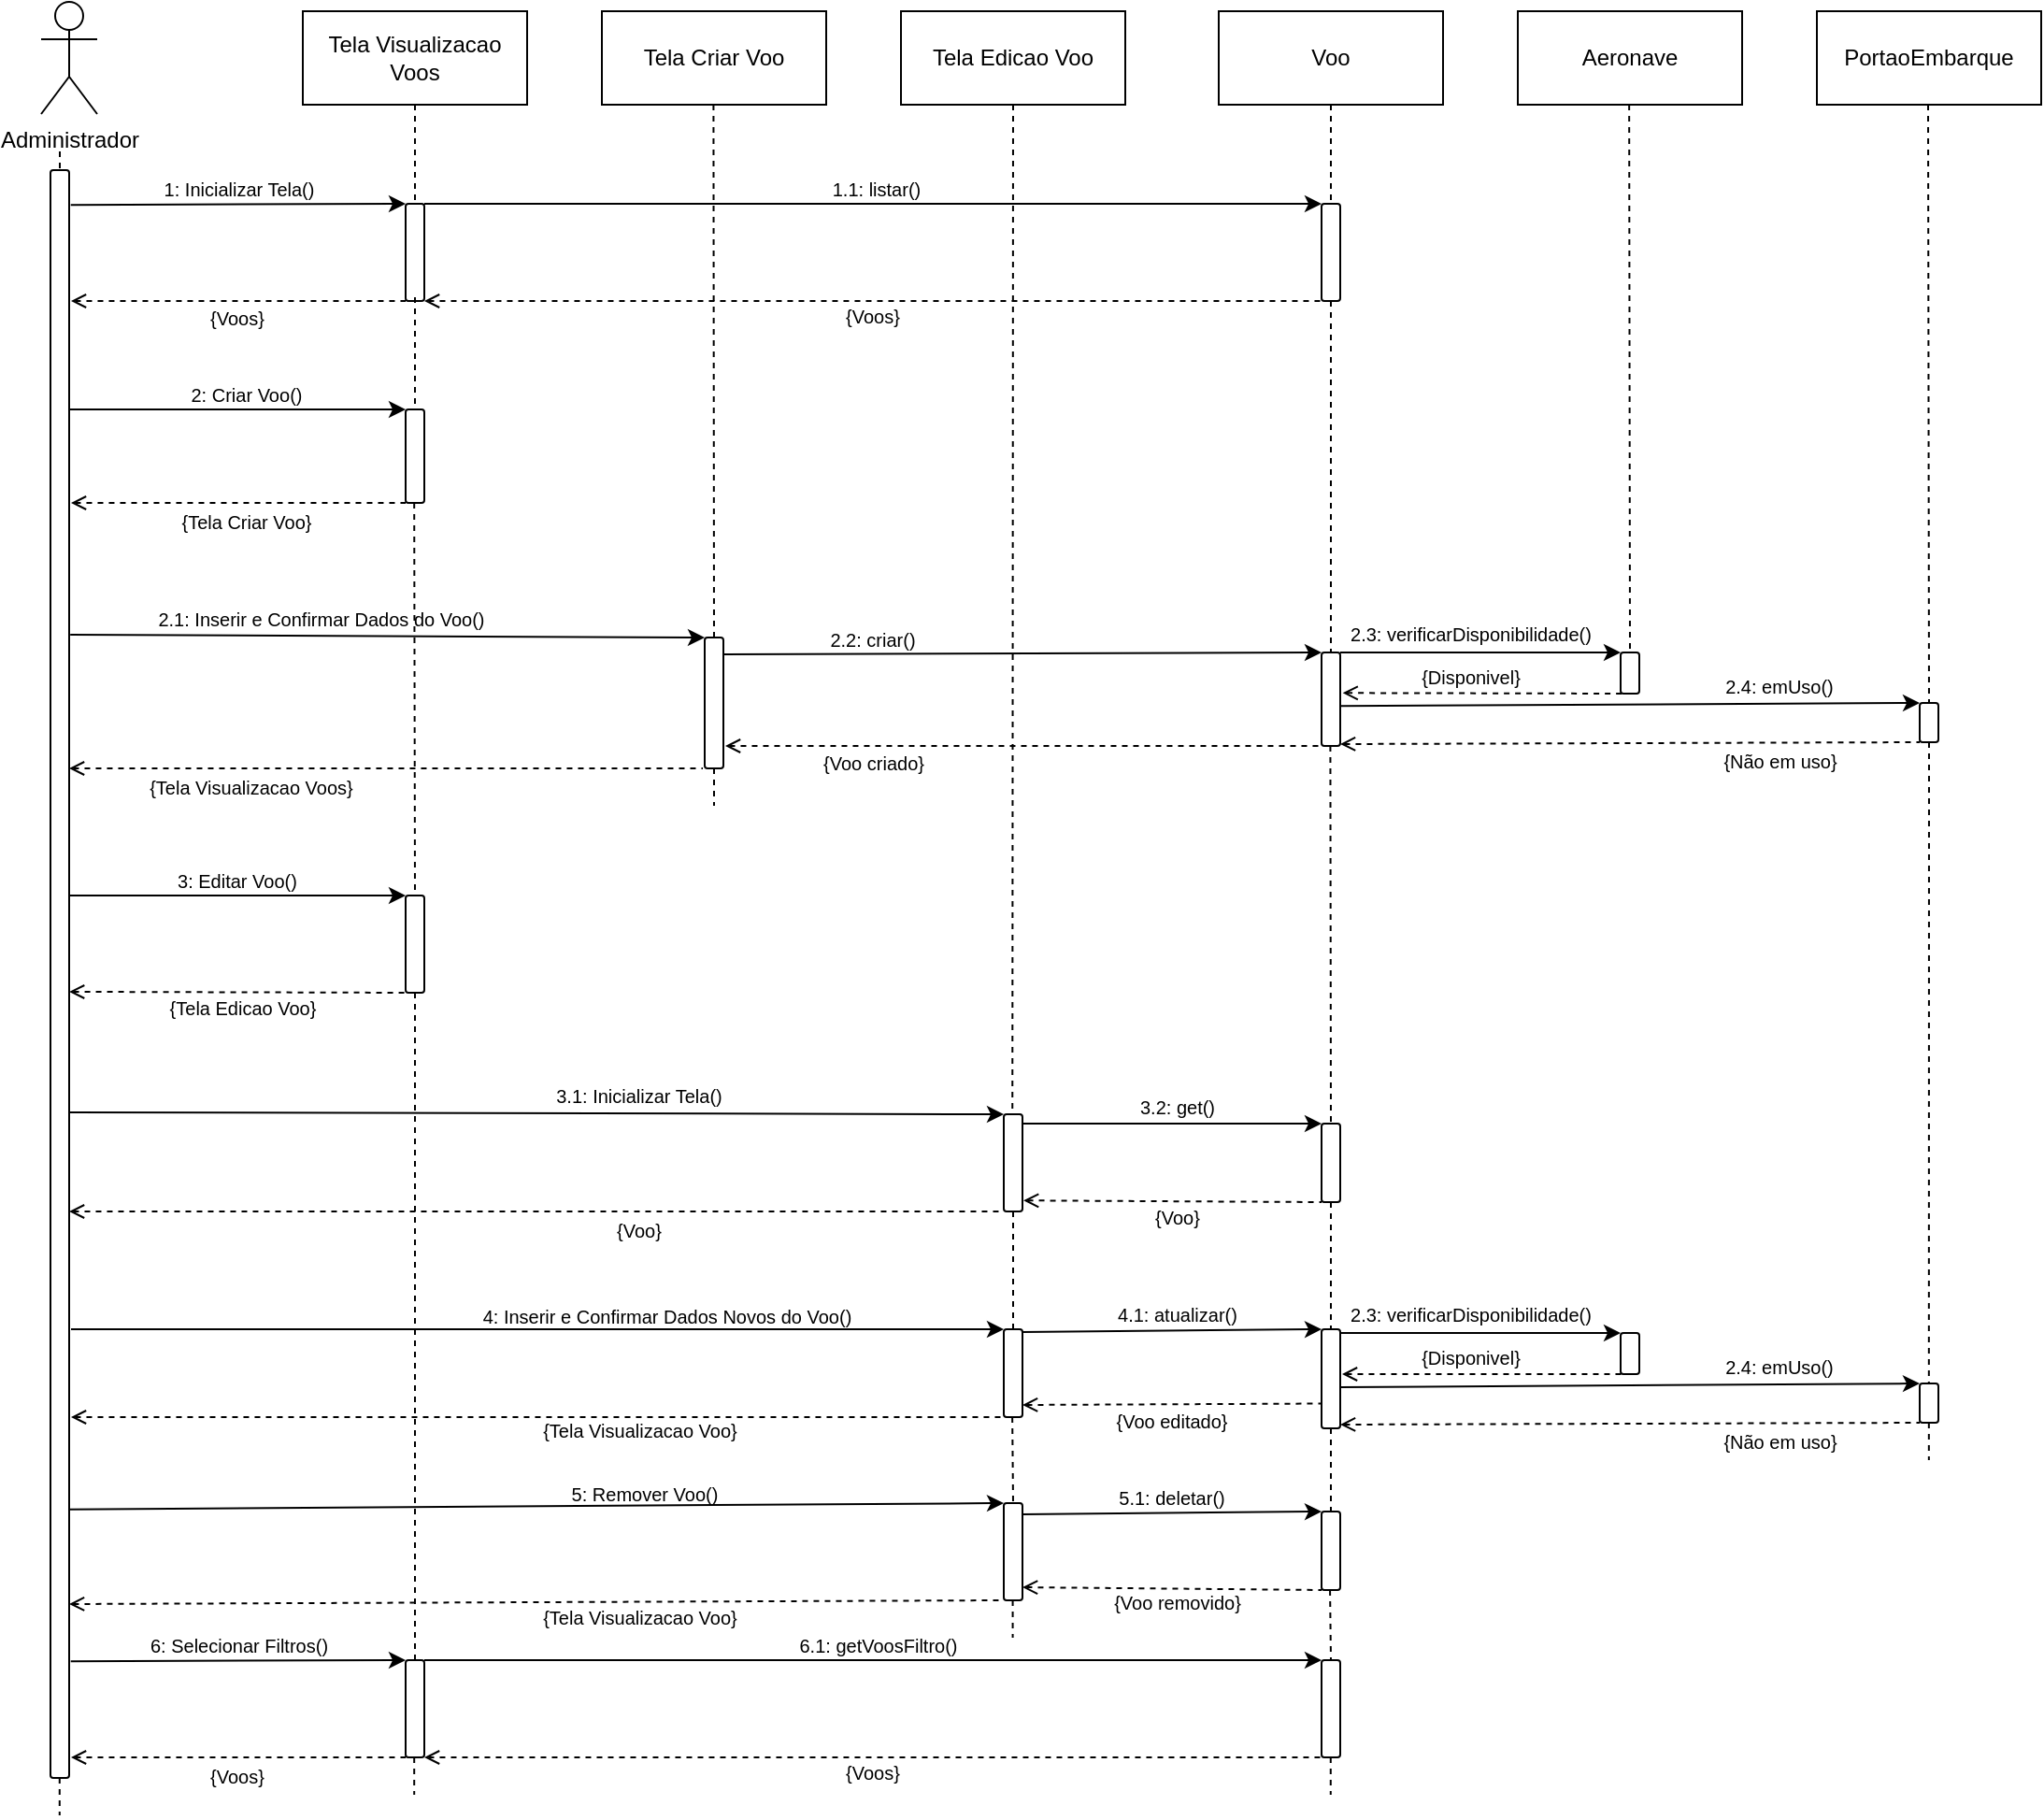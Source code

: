<mxfile>
    <diagram name="Página-1" id="dqLcOb5ojzZijLl2xL6k">
        <mxGraphModel dx="1693" dy="660" grid="1" gridSize="10" guides="1" tooltips="1" connect="1" arrows="1" fold="1" page="1" pageScale="1" pageWidth="827" pageHeight="1169" math="0" shadow="0">
            <root>
                <mxCell id="0"/>
                <mxCell id="1" parent="0"/>
                <mxCell id="axeA_orivt2Zv7nJtLyO-1" value="Administrador" style="shape=umlActor;verticalLabelPosition=bottom;verticalAlign=top;html=1;outlineConnect=0;" parent="1" vertex="1">
                    <mxGeometry x="130" y="210" width="30" height="60" as="geometry"/>
                </mxCell>
                <mxCell id="axeA_orivt2Zv7nJtLyO-3" value="Tela Visualizacao Voos" style="rounded=0;whiteSpace=wrap;html=1;" parent="1" vertex="1">
                    <mxGeometry x="270" y="215" width="120" height="50" as="geometry"/>
                </mxCell>
                <mxCell id="axeA_orivt2Zv7nJtLyO-4" value="Voo" style="rounded=0;whiteSpace=wrap;html=1;" parent="1" vertex="1">
                    <mxGeometry x="760" y="215" width="120" height="50" as="geometry"/>
                </mxCell>
                <mxCell id="axeA_orivt2Zv7nJtLyO-5" value="" style="endArrow=none;dashed=1;html=1;rounded=0;exitX=0.5;exitY=1;exitDx=0;exitDy=0;" parent="1" source="axeA_orivt2Zv7nJtLyO-8" edge="1">
                    <mxGeometry width="50" height="50" relative="1" as="geometry">
                        <mxPoint x="140" y="290" as="sourcePoint"/>
                        <mxPoint x="140" y="912.5" as="targetPoint"/>
                    </mxGeometry>
                </mxCell>
                <mxCell id="axeA_orivt2Zv7nJtLyO-9" value="" style="endArrow=none;dashed=1;html=1;rounded=0;entryX=0.5;entryY=0;entryDx=0;entryDy=0;" parent="1" target="axeA_orivt2Zv7nJtLyO-8" edge="1">
                    <mxGeometry width="50" height="50" relative="1" as="geometry">
                        <mxPoint x="140" y="290" as="sourcePoint"/>
                        <mxPoint x="140" y="650" as="targetPoint"/>
                    </mxGeometry>
                </mxCell>
                <mxCell id="axeA_orivt2Zv7nJtLyO-8" value="" style="rounded=1;whiteSpace=wrap;html=1;" parent="1" vertex="1">
                    <mxGeometry x="135" y="300" width="10" height="860" as="geometry"/>
                </mxCell>
                <mxCell id="axeA_orivt2Zv7nJtLyO-12" value="" style="rounded=1;whiteSpace=wrap;html=1;" parent="1" vertex="1">
                    <mxGeometry x="325" y="428" width="10" height="50" as="geometry"/>
                </mxCell>
                <mxCell id="axeA_orivt2Zv7nJtLyO-13" value="" style="endArrow=classic;html=1;rounded=0;entryX=0;entryY=0;entryDx=0;entryDy=0;" parent="1" target="axeA_orivt2Zv7nJtLyO-12" edge="1">
                    <mxGeometry width="50" height="50" relative="1" as="geometry">
                        <mxPoint x="145" y="428" as="sourcePoint"/>
                        <mxPoint x="320" y="428" as="targetPoint"/>
                    </mxGeometry>
                </mxCell>
                <mxCell id="axeA_orivt2Zv7nJtLyO-14" value="&lt;font&gt;2: Criar &lt;/font&gt;Voo&lt;font&gt;()&lt;/font&gt;" style="text;html=1;align=center;verticalAlign=middle;whiteSpace=wrap;rounded=0;fontSize=10;" parent="1" vertex="1">
                    <mxGeometry x="170" y="410" width="140" height="20" as="geometry"/>
                </mxCell>
                <mxCell id="axeA_orivt2Zv7nJtLyO-15" value="" style="endArrow=none;dashed=1;html=1;rounded=0;exitX=0.5;exitY=1;exitDx=0;exitDy=0;entryX=0.5;entryY=0;entryDx=0;entryDy=0;" parent="1" source="axeA_orivt2Zv7nJtLyO-4" target="axeA_orivt2Zv7nJtLyO-65" edge="1">
                    <mxGeometry width="50" height="50" relative="1" as="geometry">
                        <mxPoint x="929.76" y="265" as="sourcePoint"/>
                        <mxPoint x="929.76" y="515" as="targetPoint"/>
                    </mxGeometry>
                </mxCell>
                <mxCell id="axeA_orivt2Zv7nJtLyO-17" value="Tela Criar Voo" style="rounded=0;whiteSpace=wrap;html=1;" parent="1" vertex="1">
                    <mxGeometry x="430" y="215" width="120" height="50" as="geometry"/>
                </mxCell>
                <mxCell id="axeA_orivt2Zv7nJtLyO-18" value="" style="endArrow=none;dashed=1;html=1;rounded=0;exitX=0.5;exitY=1;exitDx=0;exitDy=0;" parent="1" source="axeA_orivt2Zv7nJtLyO-22" edge="1">
                    <mxGeometry width="50" height="50" relative="1" as="geometry">
                        <mxPoint x="489.76" y="395" as="sourcePoint"/>
                        <mxPoint x="490" y="640" as="targetPoint"/>
                    </mxGeometry>
                </mxCell>
                <mxCell id="axeA_orivt2Zv7nJtLyO-20" value="{Tela Criar&amp;nbsp;Voo}" style="text;html=1;align=center;verticalAlign=middle;whiteSpace=wrap;rounded=0;fontSize=10;" parent="1" vertex="1">
                    <mxGeometry x="165" y="478" width="150" height="20" as="geometry"/>
                </mxCell>
                <mxCell id="axeA_orivt2Zv7nJtLyO-23" value="" style="endArrow=none;html=1;rounded=0;entryX=0;entryY=1;entryDx=0;entryDy=0;dashed=1;endFill=0;startArrow=open;startFill=0;" parent="1" target="axeA_orivt2Zv7nJtLyO-12" edge="1">
                    <mxGeometry width="50" height="50" relative="1" as="geometry">
                        <mxPoint x="146" y="478" as="sourcePoint"/>
                        <mxPoint x="290" y="478" as="targetPoint"/>
                    </mxGeometry>
                </mxCell>
                <mxCell id="axeA_orivt2Zv7nJtLyO-22" value="" style="rounded=1;whiteSpace=wrap;html=1;" parent="1" vertex="1">
                    <mxGeometry x="485" y="550" width="10" height="70" as="geometry"/>
                </mxCell>
                <mxCell id="axeA_orivt2Zv7nJtLyO-27" value="" style="endArrow=classic;html=1;rounded=0;entryX=0;entryY=0;entryDx=0;entryDy=0;exitX=1.058;exitY=0.289;exitDx=0;exitDy=0;exitPerimeter=0;" parent="1" source="axeA_orivt2Zv7nJtLyO-8" target="axeA_orivt2Zv7nJtLyO-22" edge="1">
                    <mxGeometry width="50" height="50" relative="1" as="geometry">
                        <mxPoint x="150" y="550" as="sourcePoint"/>
                        <mxPoint x="485" y="550" as="targetPoint"/>
                    </mxGeometry>
                </mxCell>
                <mxCell id="axeA_orivt2Zv7nJtLyO-30" value="&lt;font&gt;2.1: Inserir e Confirmar Dados do &lt;/font&gt;Voo&lt;font&gt;()&lt;/font&gt;" style="text;html=1;align=center;verticalAlign=middle;whiteSpace=wrap;rounded=0;fontSize=10;" parent="1" vertex="1">
                    <mxGeometry x="155" y="530" width="250" height="20" as="geometry"/>
                </mxCell>
                <mxCell id="axeA_orivt2Zv7nJtLyO-31" value="" style="endArrow=classic;html=1;rounded=0;exitX=1.024;exitY=0.356;exitDx=0;exitDy=0;exitPerimeter=0;entryX=0;entryY=0;entryDx=0;entryDy=0;" parent="1" target="axeA_orivt2Zv7nJtLyO-32" edge="1">
                    <mxGeometry width="50" height="50" relative="1" as="geometry">
                        <mxPoint x="495" y="559" as="sourcePoint"/>
                        <mxPoint x="630" y="558" as="targetPoint"/>
                    </mxGeometry>
                </mxCell>
                <mxCell id="axeA_orivt2Zv7nJtLyO-32" value="" style="rounded=1;whiteSpace=wrap;html=1;" parent="1" vertex="1">
                    <mxGeometry x="815" y="558" width="10" height="50" as="geometry"/>
                </mxCell>
                <mxCell id="axeA_orivt2Zv7nJtLyO-34" value="" style="endArrow=none;html=1;rounded=0;entryX=0;entryY=1;entryDx=0;entryDy=0;dashed=1;endFill=0;startArrow=open;startFill=0;" parent="1" target="axeA_orivt2Zv7nJtLyO-32" edge="1">
                    <mxGeometry width="50" height="50" relative="1" as="geometry">
                        <mxPoint x="496" y="608" as="sourcePoint"/>
                        <mxPoint x="645" y="599" as="targetPoint"/>
                    </mxGeometry>
                </mxCell>
                <mxCell id="axeA_orivt2Zv7nJtLyO-35" value="2.2: criar()" style="text;html=1;align=center;verticalAlign=middle;whiteSpace=wrap;rounded=0;fontSize=10;" parent="1" vertex="1">
                    <mxGeometry x="475" y="541" width="200" height="20" as="geometry"/>
                </mxCell>
                <mxCell id="axeA_orivt2Zv7nJtLyO-36" value="" style="endArrow=none;html=1;rounded=0;entryX=0;entryY=1;entryDx=0;entryDy=0;dashed=1;endFill=0;startArrow=open;startFill=0;" parent="1" edge="1">
                    <mxGeometry width="50" height="50" relative="1" as="geometry">
                        <mxPoint x="145" y="620" as="sourcePoint"/>
                        <mxPoint x="484" y="620" as="targetPoint"/>
                    </mxGeometry>
                </mxCell>
                <mxCell id="axeA_orivt2Zv7nJtLyO-37" value="{Tela Visualizacao&amp;nbsp;Voos}" style="text;html=1;align=center;verticalAlign=middle;whiteSpace=wrap;rounded=0;fontSize=10;" parent="1" vertex="1">
                    <mxGeometry x="155" y="620" width="175" height="20" as="geometry"/>
                </mxCell>
                <mxCell id="axeA_orivt2Zv7nJtLyO-40" value="Tela Edicao Voo" style="rounded=0;whiteSpace=wrap;html=1;" parent="1" vertex="1">
                    <mxGeometry x="590" y="215" width="120" height="50" as="geometry"/>
                </mxCell>
                <mxCell id="axeA_orivt2Zv7nJtLyO-45" value="" style="endArrow=none;dashed=1;html=1;rounded=0;exitX=0.5;exitY=1;exitDx=0;exitDy=0;entryX=0.5;entryY=0;entryDx=0;entryDy=0;" parent="1" source="axeA_orivt2Zv7nJtLyO-81" target="0-eEK_Ey9VHcflzUC_9f-5" edge="1">
                    <mxGeometry width="50" height="50" relative="1" as="geometry">
                        <mxPoint x="650" y="140" as="sourcePoint"/>
                        <mxPoint x="650" y="915" as="targetPoint"/>
                    </mxGeometry>
                </mxCell>
                <mxCell id="axeA_orivt2Zv7nJtLyO-54" value="" style="rounded=1;whiteSpace=wrap;html=1;" parent="1" vertex="1">
                    <mxGeometry x="325" y="318" width="10" height="52" as="geometry"/>
                </mxCell>
                <mxCell id="axeA_orivt2Zv7nJtLyO-60" value="" style="endArrow=classic;html=1;rounded=0;exitX=1.085;exitY=0.449;exitDx=0;exitDy=0;exitPerimeter=0;entryX=0;entryY=0;entryDx=0;entryDy=0;" parent="1" target="axeA_orivt2Zv7nJtLyO-54" edge="1">
                    <mxGeometry width="50" height="50" relative="1" as="geometry">
                        <mxPoint x="145.85" y="318.59" as="sourcePoint"/>
                        <mxPoint x="690" y="309" as="targetPoint"/>
                    </mxGeometry>
                </mxCell>
                <mxCell id="axeA_orivt2Zv7nJtLyO-61" value="" style="endArrow=none;html=1;rounded=0;entryX=0;entryY=1;entryDx=0;entryDy=0;dashed=1;endFill=0;startArrow=open;startFill=0;" parent="1" target="axeA_orivt2Zv7nJtLyO-54" edge="1">
                    <mxGeometry width="50" height="50" relative="1" as="geometry">
                        <mxPoint x="146" y="370" as="sourcePoint"/>
                        <mxPoint x="635" y="368" as="targetPoint"/>
                    </mxGeometry>
                </mxCell>
                <mxCell id="axeA_orivt2Zv7nJtLyO-63" value="&lt;font&gt;1: Inicializar Tela()&lt;/font&gt;" style="text;html=1;align=center;verticalAlign=middle;whiteSpace=wrap;rounded=0;fontSize=10;" parent="1" vertex="1">
                    <mxGeometry x="156" y="300" width="160" height="20" as="geometry"/>
                </mxCell>
                <mxCell id="axeA_orivt2Zv7nJtLyO-65" value="" style="rounded=1;whiteSpace=wrap;html=1;" parent="1" vertex="1">
                    <mxGeometry x="815" y="318" width="10" height="52" as="geometry"/>
                </mxCell>
                <mxCell id="axeA_orivt2Zv7nJtLyO-66" value="" style="endArrow=classic;html=1;rounded=0;exitX=1;exitY=0;exitDx=0;exitDy=0;entryX=0;entryY=0;entryDx=0;entryDy=0;" parent="1" source="axeA_orivt2Zv7nJtLyO-54" target="axeA_orivt2Zv7nJtLyO-65" edge="1">
                    <mxGeometry width="50" height="50" relative="1" as="geometry">
                        <mxPoint x="624" y="318.66" as="sourcePoint"/>
                        <mxPoint x="820" y="320" as="targetPoint"/>
                    </mxGeometry>
                </mxCell>
                <mxCell id="axeA_orivt2Zv7nJtLyO-67" value="" style="endArrow=none;html=1;rounded=0;entryX=0;entryY=1;entryDx=0;entryDy=0;dashed=1;endFill=0;startArrow=open;startFill=0;exitX=1;exitY=1;exitDx=0;exitDy=0;" parent="1" source="axeA_orivt2Zv7nJtLyO-54" target="axeA_orivt2Zv7nJtLyO-65" edge="1">
                    <mxGeometry width="50" height="50" relative="1" as="geometry">
                        <mxPoint x="623" y="368" as="sourcePoint"/>
                        <mxPoint x="925" y="368" as="targetPoint"/>
                    </mxGeometry>
                </mxCell>
                <mxCell id="axeA_orivt2Zv7nJtLyO-68" value="&lt;font&gt;3.2: get&lt;/font&gt;&lt;font&gt;()&lt;/font&gt;" style="text;html=1;align=center;verticalAlign=middle;whiteSpace=wrap;rounded=0;fontSize=10;" parent="1" vertex="1">
                    <mxGeometry x="658" y="791" width="160" height="20" as="geometry"/>
                </mxCell>
                <mxCell id="axeA_orivt2Zv7nJtLyO-70" value="{Voos}" style="text;html=1;align=center;verticalAlign=middle;whiteSpace=wrap;rounded=0;fontSize=10;" parent="1" vertex="1">
                    <mxGeometry x="510" y="368" width="130" height="20" as="geometry"/>
                </mxCell>
                <mxCell id="axeA_orivt2Zv7nJtLyO-73" value="{Voos}" style="text;html=1;align=center;verticalAlign=middle;whiteSpace=wrap;rounded=0;fontSize=10;" parent="1" vertex="1">
                    <mxGeometry x="145" y="369" width="180" height="20" as="geometry"/>
                </mxCell>
                <mxCell id="axeA_orivt2Zv7nJtLyO-76" value="" style="rounded=1;whiteSpace=wrap;html=1;" parent="1" vertex="1">
                    <mxGeometry x="325" y="688" width="10" height="52" as="geometry"/>
                </mxCell>
                <mxCell id="axeA_orivt2Zv7nJtLyO-77" value="" style="endArrow=classic;html=1;rounded=0;entryX=0;entryY=0;entryDx=0;entryDy=0;" parent="1" target="axeA_orivt2Zv7nJtLyO-76" edge="1">
                    <mxGeometry width="50" height="50" relative="1" as="geometry">
                        <mxPoint x="145" y="688" as="sourcePoint"/>
                        <mxPoint x="691" y="677" as="targetPoint"/>
                    </mxGeometry>
                </mxCell>
                <mxCell id="axeA_orivt2Zv7nJtLyO-78" value="" style="endArrow=none;html=1;rounded=0;entryX=0;entryY=1;entryDx=0;entryDy=0;dashed=1;endFill=0;startArrow=open;startFill=0;exitX=1.005;exitY=0.617;exitDx=0;exitDy=0;exitPerimeter=0;" parent="1" target="axeA_orivt2Zv7nJtLyO-76" edge="1">
                    <mxGeometry width="50" height="50" relative="1" as="geometry">
                        <mxPoint x="145.05" y="739.47" as="sourcePoint"/>
                        <mxPoint x="636" y="736" as="targetPoint"/>
                    </mxGeometry>
                </mxCell>
                <mxCell id="axeA_orivt2Zv7nJtLyO-79" value="&lt;font&gt;3: Editar &lt;/font&gt;Voo&lt;font&gt;()&lt;/font&gt;" style="text;html=1;align=center;verticalAlign=middle;whiteSpace=wrap;rounded=0;fontSize=10;" parent="1" vertex="1">
                    <mxGeometry x="155" y="670" width="160" height="20" as="geometry"/>
                </mxCell>
                <mxCell id="axeA_orivt2Zv7nJtLyO-80" value="{Tela Edicao&amp;nbsp;Voo}" style="text;html=1;align=center;verticalAlign=middle;whiteSpace=wrap;rounded=0;fontSize=10;" parent="1" vertex="1">
                    <mxGeometry x="148" y="738" width="180" height="20" as="geometry"/>
                </mxCell>
                <mxCell id="axeA_orivt2Zv7nJtLyO-81" value="" style="rounded=1;whiteSpace=wrap;html=1;" parent="1" vertex="1">
                    <mxGeometry x="645" y="805" width="10" height="52" as="geometry"/>
                </mxCell>
                <mxCell id="axeA_orivt2Zv7nJtLyO-83" value="" style="endArrow=classic;html=1;rounded=0;entryX=0;entryY=0;entryDx=0;entryDy=0;exitX=1.015;exitY=0.586;exitDx=0;exitDy=0;exitPerimeter=0;" parent="1" source="axeA_orivt2Zv7nJtLyO-8" target="axeA_orivt2Zv7nJtLyO-81" edge="1">
                    <mxGeometry width="50" height="50" relative="1" as="geometry">
                        <mxPoint x="150" y="805" as="sourcePoint"/>
                        <mxPoint x="785" y="809" as="targetPoint"/>
                    </mxGeometry>
                </mxCell>
                <mxCell id="axeA_orivt2Zv7nJtLyO-84" value="" style="endArrow=none;html=1;rounded=0;entryX=0;entryY=1;entryDx=0;entryDy=0;dashed=1;endFill=0;startArrow=open;startFill=0;" parent="1" target="axeA_orivt2Zv7nJtLyO-81" edge="1">
                    <mxGeometry width="50" height="50" relative="1" as="geometry">
                        <mxPoint x="145" y="857" as="sourcePoint"/>
                        <mxPoint x="785" y="861" as="targetPoint"/>
                    </mxGeometry>
                </mxCell>
                <mxCell id="axeA_orivt2Zv7nJtLyO-85" value="&lt;font&gt;3.1: Inicializar Tela()&lt;/font&gt;" style="text;html=1;align=center;verticalAlign=middle;whiteSpace=wrap;rounded=0;fontSize=10;" parent="1" vertex="1">
                    <mxGeometry x="370" y="785" width="160" height="20" as="geometry"/>
                </mxCell>
                <mxCell id="axeA_orivt2Zv7nJtLyO-87" value="" style="endArrow=none;dashed=1;html=1;rounded=0;entryX=0.5;entryY=0;entryDx=0;entryDy=0;" parent="1" source="axeA_orivt2Zv7nJtLyO-88" target="0-eEK_Ey9VHcflzUC_9f-7" edge="1">
                    <mxGeometry width="50" height="50" relative="1" as="geometry">
                        <mxPoint x="795" y="635" as="sourcePoint"/>
                        <mxPoint x="795" y="925" as="targetPoint"/>
                    </mxGeometry>
                </mxCell>
                <mxCell id="axeA_orivt2Zv7nJtLyO-88" value="" style="rounded=1;whiteSpace=wrap;html=1;" parent="1" vertex="1">
                    <mxGeometry x="815" y="810" width="10" height="42" as="geometry"/>
                </mxCell>
                <mxCell id="axeA_orivt2Zv7nJtLyO-90" value="" style="endArrow=classic;html=1;rounded=0;exitX=1;exitY=0;exitDx=0;exitDy=0;entryX=0;entryY=0;entryDx=0;entryDy=0;" parent="1" target="axeA_orivt2Zv7nJtLyO-88" edge="1">
                    <mxGeometry width="50" height="50" relative="1" as="geometry">
                        <mxPoint x="655" y="810" as="sourcePoint"/>
                        <mxPoint x="935" y="810.66" as="targetPoint"/>
                    </mxGeometry>
                </mxCell>
                <mxCell id="axeA_orivt2Zv7nJtLyO-91" value="" style="endArrow=none;html=1;rounded=0;entryX=0;entryY=1;entryDx=0;entryDy=0;dashed=1;endFill=0;startArrow=open;startFill=0;exitX=1.054;exitY=0.887;exitDx=0;exitDy=0;exitPerimeter=0;" parent="1" source="axeA_orivt2Zv7nJtLyO-81" target="axeA_orivt2Zv7nJtLyO-88" edge="1">
                    <mxGeometry width="50" height="50" relative="1" as="geometry">
                        <mxPoint x="660" y="852" as="sourcePoint"/>
                        <mxPoint x="786" y="852" as="targetPoint"/>
                    </mxGeometry>
                </mxCell>
                <mxCell id="axeA_orivt2Zv7nJtLyO-92" value="&lt;font&gt;1.1: listar&lt;/font&gt;&lt;font&gt;()&lt;/font&gt;" style="text;html=1;align=center;verticalAlign=middle;whiteSpace=wrap;rounded=0;fontSize=10;" parent="1" vertex="1">
                    <mxGeometry x="497" y="300" width="160" height="20" as="geometry"/>
                </mxCell>
                <mxCell id="axeA_orivt2Zv7nJtLyO-93" value="{Voo}" style="text;html=1;align=center;verticalAlign=middle;whiteSpace=wrap;rounded=0;fontSize=10;" parent="1" vertex="1">
                    <mxGeometry x="673" y="850" width="130" height="20" as="geometry"/>
                </mxCell>
                <mxCell id="axeA_orivt2Zv7nJtLyO-94" value="{Voo}" style="text;html=1;align=center;verticalAlign=middle;whiteSpace=wrap;rounded=0;fontSize=10;" parent="1" vertex="1">
                    <mxGeometry x="385" y="857" width="130" height="20" as="geometry"/>
                </mxCell>
                <mxCell id="0-eEK_Ey9VHcflzUC_9f-3" value="&lt;font&gt;4: Inserir e Confirmar Dados Novos do &lt;/font&gt;Voo&lt;font&gt;()&lt;/font&gt;" style="text;html=1;align=center;verticalAlign=middle;whiteSpace=wrap;rounded=0;fontSize=10;" parent="1" vertex="1">
                    <mxGeometry x="330" y="903" width="270" height="20" as="geometry"/>
                </mxCell>
                <mxCell id="0-eEK_Ey9VHcflzUC_9f-4" value="" style="endArrow=classic;html=1;rounded=0;entryX=0;entryY=0;entryDx=0;entryDy=0;" parent="1" target="0-eEK_Ey9VHcflzUC_9f-5" edge="1">
                    <mxGeometry width="50" height="50" relative="1" as="geometry">
                        <mxPoint x="146" y="920" as="sourcePoint"/>
                        <mxPoint x="785" y="929" as="targetPoint"/>
                        <Array as="points">
                            <mxPoint x="370" y="920"/>
                        </Array>
                    </mxGeometry>
                </mxCell>
                <mxCell id="0-eEK_Ey9VHcflzUC_9f-5" value="" style="rounded=1;whiteSpace=wrap;html=1;" parent="1" vertex="1">
                    <mxGeometry x="645" y="920" width="10" height="47" as="geometry"/>
                </mxCell>
                <mxCell id="0-eEK_Ey9VHcflzUC_9f-6" value="" style="endArrow=none;html=1;rounded=0;entryX=0;entryY=1;entryDx=0;entryDy=0;dashed=1;endFill=0;startArrow=open;startFill=0;" parent="1" target="0-eEK_Ey9VHcflzUC_9f-5" edge="1">
                    <mxGeometry width="50" height="50" relative="1" as="geometry">
                        <mxPoint x="146" y="967" as="sourcePoint"/>
                        <mxPoint x="784" y="971" as="targetPoint"/>
                    </mxGeometry>
                </mxCell>
                <mxCell id="0-eEK_Ey9VHcflzUC_9f-7" value="" style="rounded=1;whiteSpace=wrap;html=1;" parent="1" vertex="1">
                    <mxGeometry x="815" y="920" width="10" height="53" as="geometry"/>
                </mxCell>
                <mxCell id="0-eEK_Ey9VHcflzUC_9f-9" value="&lt;font&gt;4.1: atualizar&lt;/font&gt;&lt;font&gt;()&lt;/font&gt;" style="text;html=1;align=center;verticalAlign=middle;whiteSpace=wrap;rounded=0;fontSize=10;" parent="1" vertex="1">
                    <mxGeometry x="658" y="902" width="160" height="20" as="geometry"/>
                </mxCell>
                <mxCell id="0-eEK_Ey9VHcflzUC_9f-10" value="" style="endArrow=classic;html=1;rounded=0;exitX=1;exitY=0;exitDx=0;exitDy=0;entryX=0;entryY=0;entryDx=0;entryDy=0;" parent="1" target="0-eEK_Ey9VHcflzUC_9f-7" edge="1">
                    <mxGeometry width="50" height="50" relative="1" as="geometry">
                        <mxPoint x="655" y="921.5" as="sourcePoint"/>
                        <mxPoint x="785" y="921.5" as="targetPoint"/>
                    </mxGeometry>
                </mxCell>
                <mxCell id="0-eEK_Ey9VHcflzUC_9f-12" value="" style="endArrow=none;html=1;rounded=0;entryX=0;entryY=0.75;entryDx=0;entryDy=0;dashed=1;endFill=0;startArrow=open;startFill=0;exitX=1.054;exitY=0.887;exitDx=0;exitDy=0;exitPerimeter=0;" parent="1" target="0-eEK_Ey9VHcflzUC_9f-7" edge="1">
                    <mxGeometry width="50" height="50" relative="1" as="geometry">
                        <mxPoint x="655" y="960.5" as="sourcePoint"/>
                        <mxPoint x="784" y="961.5" as="targetPoint"/>
                    </mxGeometry>
                </mxCell>
                <mxCell id="0-eEK_Ey9VHcflzUC_9f-13" value="{Tela Visualizacao&amp;nbsp;Voo}" style="text;html=1;align=center;verticalAlign=middle;whiteSpace=wrap;rounded=0;fontSize=10;" parent="1" vertex="1">
                    <mxGeometry x="352.5" y="964" width="195" height="20" as="geometry"/>
                </mxCell>
                <mxCell id="0-eEK_Ey9VHcflzUC_9f-14" value="&lt;font&gt;5: Remover &lt;/font&gt;Voo&lt;font&gt;()&lt;/font&gt;" style="text;html=1;align=center;verticalAlign=middle;whiteSpace=wrap;rounded=0;fontSize=10;" parent="1" vertex="1">
                    <mxGeometry x="328" y="997.5" width="250" height="20" as="geometry"/>
                </mxCell>
                <mxCell id="0-eEK_Ey9VHcflzUC_9f-15" value="" style="endArrow=classic;html=1;rounded=0;exitX=0.964;exitY=0.833;exitDx=0;exitDy=0;exitPerimeter=0;entryX=0;entryY=0;entryDx=0;entryDy=0;" parent="1" source="axeA_orivt2Zv7nJtLyO-8" target="0-eEK_Ey9VHcflzUC_9f-16" edge="1">
                    <mxGeometry width="50" height="50" relative="1" as="geometry">
                        <mxPoint x="146" y="1027" as="sourcePoint"/>
                        <mxPoint x="640" y="1013" as="targetPoint"/>
                    </mxGeometry>
                </mxCell>
                <mxCell id="0-eEK_Ey9VHcflzUC_9f-16" value="" style="rounded=1;whiteSpace=wrap;html=1;" parent="1" vertex="1">
                    <mxGeometry x="645" y="1013" width="10" height="52" as="geometry"/>
                </mxCell>
                <mxCell id="0-eEK_Ey9VHcflzUC_9f-17" value="" style="endArrow=none;html=1;rounded=0;entryX=0;entryY=1;entryDx=0;entryDy=0;dashed=1;endFill=0;startArrow=open;startFill=0;" parent="1" target="0-eEK_Ey9VHcflzUC_9f-16" edge="1">
                    <mxGeometry width="50" height="50" relative="1" as="geometry">
                        <mxPoint x="145" y="1067" as="sourcePoint"/>
                        <mxPoint x="784" y="1069" as="targetPoint"/>
                    </mxGeometry>
                </mxCell>
                <mxCell id="0-eEK_Ey9VHcflzUC_9f-18" value="{Tela Visualizacao Voo}" style="text;html=1;align=center;verticalAlign=middle;whiteSpace=wrap;rounded=0;fontSize=10;" parent="1" vertex="1">
                    <mxGeometry x="352.5" y="1064" width="195" height="20" as="geometry"/>
                </mxCell>
                <mxCell id="0-eEK_Ey9VHcflzUC_9f-19" value="" style="endArrow=none;dashed=1;html=1;rounded=0;exitX=0.5;exitY=1;exitDx=0;exitDy=0;entryX=0.5;entryY=0;entryDx=0;entryDy=0;" parent="1" source="0-eEK_Ey9VHcflzUC_9f-7" target="0-eEK_Ey9VHcflzUC_9f-20" edge="1">
                    <mxGeometry width="50" height="50" relative="1" as="geometry">
                        <mxPoint x="794.69" y="971" as="sourcePoint"/>
                        <mxPoint x="795" y="1019" as="targetPoint"/>
                    </mxGeometry>
                </mxCell>
                <mxCell id="0-eEK_Ey9VHcflzUC_9f-20" value="" style="rounded=1;whiteSpace=wrap;html=1;" parent="1" vertex="1">
                    <mxGeometry x="815" y="1017.5" width="10" height="42" as="geometry"/>
                </mxCell>
                <mxCell id="0-eEK_Ey9VHcflzUC_9f-21" value="&lt;font&gt;5.1: deletar&lt;/font&gt;&lt;font&gt;()&lt;/font&gt;" style="text;html=1;align=center;verticalAlign=middle;whiteSpace=wrap;rounded=0;fontSize=10;" parent="1" vertex="1">
                    <mxGeometry x="655" y="999.5" width="160" height="20" as="geometry"/>
                </mxCell>
                <mxCell id="0-eEK_Ey9VHcflzUC_9f-22" value="" style="endArrow=classic;html=1;rounded=0;exitX=1;exitY=0;exitDx=0;exitDy=0;entryX=0;entryY=0;entryDx=0;entryDy=0;" parent="1" target="0-eEK_Ey9VHcflzUC_9f-20" edge="1">
                    <mxGeometry width="50" height="50" relative="1" as="geometry">
                        <mxPoint x="655" y="1019" as="sourcePoint"/>
                        <mxPoint x="785" y="1019" as="targetPoint"/>
                    </mxGeometry>
                </mxCell>
                <mxCell id="0-eEK_Ey9VHcflzUC_9f-23" value="" style="endArrow=none;html=1;rounded=0;entryX=0;entryY=1;entryDx=0;entryDy=0;dashed=1;endFill=0;startArrow=open;startFill=0;exitX=1.054;exitY=0.887;exitDx=0;exitDy=0;exitPerimeter=0;" parent="1" target="0-eEK_Ey9VHcflzUC_9f-20" edge="1">
                    <mxGeometry width="50" height="50" relative="1" as="geometry">
                        <mxPoint x="655" y="1058" as="sourcePoint"/>
                        <mxPoint x="784" y="1059" as="targetPoint"/>
                    </mxGeometry>
                </mxCell>
                <mxCell id="0-eEK_Ey9VHcflzUC_9f-25" value="" style="endArrow=none;dashed=1;html=1;rounded=0;exitX=0.5;exitY=1;exitDx=0;exitDy=0;entryX=0.5;entryY=0;entryDx=0;entryDy=0;" parent="1" target="-u--zJyqtq7YNAQtrUt4-5" edge="1">
                    <mxGeometry width="50" height="50" relative="1" as="geometry">
                        <mxPoint x="819.53" y="1059.5" as="sourcePoint"/>
                        <mxPoint x="819.53" y="1079.5" as="targetPoint"/>
                    </mxGeometry>
                </mxCell>
                <mxCell id="0-eEK_Ey9VHcflzUC_9f-27" value="" style="endArrow=none;dashed=1;html=1;rounded=0;exitX=0.5;exitY=1;exitDx=0;exitDy=0;" parent="1" edge="1">
                    <mxGeometry width="50" height="50" relative="1" as="geometry">
                        <mxPoint x="139.89" y="1160" as="sourcePoint"/>
                        <mxPoint x="139.89" y="1180" as="targetPoint"/>
                    </mxGeometry>
                </mxCell>
                <mxCell id="0-eEK_Ey9VHcflzUC_9f-28" value="{Voo removido}" style="text;html=1;align=center;verticalAlign=middle;whiteSpace=wrap;rounded=0;fontSize=10;" parent="1" vertex="1">
                    <mxGeometry x="673" y="1055.5" width="130" height="20" as="geometry"/>
                </mxCell>
                <mxCell id="0-eEK_Ey9VHcflzUC_9f-29" value="{Voo editado}" style="text;html=1;align=center;verticalAlign=middle;whiteSpace=wrap;rounded=0;fontSize=10;" parent="1" vertex="1">
                    <mxGeometry x="670" y="959" width="130" height="20" as="geometry"/>
                </mxCell>
                <mxCell id="UyoI0o9oHa3tuSuAJXwl-8" value="" style="endArrow=none;dashed=1;html=1;rounded=0;exitX=0.5;exitY=1;exitDx=0;exitDy=0;entryX=0.5;entryY=0;entryDx=0;entryDy=0;" parent="1" source="axeA_orivt2Zv7nJtLyO-3" target="axeA_orivt2Zv7nJtLyO-54" edge="1">
                    <mxGeometry width="50" height="50" relative="1" as="geometry">
                        <mxPoint x="328" y="265" as="sourcePoint"/>
                        <mxPoint x="328" y="318" as="targetPoint"/>
                    </mxGeometry>
                </mxCell>
                <mxCell id="UyoI0o9oHa3tuSuAJXwl-10" value="" style="endArrow=none;dashed=1;html=1;rounded=0;exitX=0.5;exitY=1;exitDx=0;exitDy=0;entryX=0.5;entryY=0;entryDx=0;entryDy=0;" parent="1" target="axeA_orivt2Zv7nJtLyO-22" edge="1">
                    <mxGeometry width="50" height="50" relative="1" as="geometry">
                        <mxPoint x="489.71" y="265" as="sourcePoint"/>
                        <mxPoint x="489.71" y="318" as="targetPoint"/>
                    </mxGeometry>
                </mxCell>
                <mxCell id="UyoI0o9oHa3tuSuAJXwl-11" value="" style="endArrow=none;dashed=1;html=1;rounded=0;" parent="1" edge="1">
                    <mxGeometry width="50" height="50" relative="1" as="geometry">
                        <mxPoint x="820" y="370" as="sourcePoint"/>
                        <mxPoint x="820" y="558" as="targetPoint"/>
                    </mxGeometry>
                </mxCell>
                <mxCell id="UyoI0o9oHa3tuSuAJXwl-12" value="" style="endArrow=none;dashed=1;html=1;rounded=0;exitX=0.5;exitY=1;exitDx=0;exitDy=0;entryX=0.5;entryY=0;entryDx=0;entryDy=0;" parent="1" target="axeA_orivt2Zv7nJtLyO-12" edge="1">
                    <mxGeometry width="50" height="50" relative="1" as="geometry">
                        <mxPoint x="330" y="368" as="sourcePoint"/>
                        <mxPoint x="330" y="421" as="targetPoint"/>
                    </mxGeometry>
                </mxCell>
                <mxCell id="UyoI0o9oHa3tuSuAJXwl-14" value="" style="endArrow=none;dashed=1;html=1;rounded=0;exitX=0.5;exitY=1;exitDx=0;exitDy=0;entryX=0.5;entryY=0;entryDx=0;entryDy=0;" parent="1" target="axeA_orivt2Zv7nJtLyO-76" edge="1">
                    <mxGeometry width="50" height="50" relative="1" as="geometry">
                        <mxPoint x="329.6" y="478" as="sourcePoint"/>
                        <mxPoint x="329.6" y="538" as="targetPoint"/>
                    </mxGeometry>
                </mxCell>
                <mxCell id="UyoI0o9oHa3tuSuAJXwl-15" value="" style="endArrow=none;dashed=1;html=1;rounded=0;exitX=0.5;exitY=1;exitDx=0;exitDy=0;entryX=0.5;entryY=0;entryDx=0;entryDy=0;" parent="1" source="axeA_orivt2Zv7nJtLyO-40" edge="1">
                    <mxGeometry width="50" height="50" relative="1" as="geometry">
                        <mxPoint x="649.62" y="742" as="sourcePoint"/>
                        <mxPoint x="649.62" y="805" as="targetPoint"/>
                    </mxGeometry>
                </mxCell>
                <mxCell id="UyoI0o9oHa3tuSuAJXwl-18" value="{Voo criado}" style="text;html=1;align=center;verticalAlign=middle;whiteSpace=wrap;rounded=0;fontSize=10;" parent="1" vertex="1">
                    <mxGeometry x="497.5" y="607" width="155" height="20" as="geometry"/>
                </mxCell>
                <mxCell id="UyoI0o9oHa3tuSuAJXwl-19" value="" style="endArrow=none;dashed=1;html=1;rounded=0;exitX=0.5;exitY=1;exitDx=0;exitDy=0;entryX=0.5;entryY=0;entryDx=0;entryDy=0;" parent="1" target="0-eEK_Ey9VHcflzUC_9f-16" edge="1">
                    <mxGeometry width="50" height="50" relative="1" as="geometry">
                        <mxPoint x="649.57" y="967" as="sourcePoint"/>
                        <mxPoint x="650" y="1010" as="targetPoint"/>
                    </mxGeometry>
                </mxCell>
                <mxCell id="UyoI0o9oHa3tuSuAJXwl-21" value="" style="endArrow=none;dashed=1;html=1;rounded=0;exitX=0.5;exitY=1;exitDx=0;exitDy=0;" parent="1" edge="1">
                    <mxGeometry width="50" height="50" relative="1" as="geometry">
                        <mxPoint x="649.79" y="1065" as="sourcePoint"/>
                        <mxPoint x="649.79" y="1085" as="targetPoint"/>
                    </mxGeometry>
                </mxCell>
                <mxCell id="UyoI0o9oHa3tuSuAJXwl-22" value="" style="endArrow=none;dashed=1;html=1;rounded=0;entryX=0.5;entryY=0;entryDx=0;entryDy=0;" parent="1" target="axeA_orivt2Zv7nJtLyO-88" edge="1">
                    <mxGeometry width="50" height="50" relative="1" as="geometry">
                        <mxPoint x="819.71" y="608" as="sourcePoint"/>
                        <mxPoint x="819.71" y="796" as="targetPoint"/>
                    </mxGeometry>
                </mxCell>
                <mxCell id="UyoI0o9oHa3tuSuAJXwl-23" value="" style="endArrow=none;dashed=1;html=1;rounded=0;exitX=0.5;exitY=1;exitDx=0;exitDy=0;entryX=0.5;entryY=0;entryDx=0;entryDy=0;" parent="1" target="-u--zJyqtq7YNAQtrUt4-1" edge="1">
                    <mxGeometry width="50" height="50" relative="1" as="geometry">
                        <mxPoint x="330.0" y="740" as="sourcePoint"/>
                        <mxPoint x="330.0" y="760" as="targetPoint"/>
                    </mxGeometry>
                </mxCell>
                <mxCell id="-u--zJyqtq7YNAQtrUt4-1" value="" style="rounded=1;whiteSpace=wrap;html=1;" parent="1" vertex="1">
                    <mxGeometry x="325" y="1097" width="10" height="52" as="geometry"/>
                </mxCell>
                <mxCell id="-u--zJyqtq7YNAQtrUt4-2" value="" style="endArrow=classic;html=1;rounded=0;exitX=1.085;exitY=0.449;exitDx=0;exitDy=0;exitPerimeter=0;entryX=0;entryY=0;entryDx=0;entryDy=0;" parent="1" target="-u--zJyqtq7YNAQtrUt4-1" edge="1">
                    <mxGeometry width="50" height="50" relative="1" as="geometry">
                        <mxPoint x="145.85" y="1097.59" as="sourcePoint"/>
                        <mxPoint x="690" y="1088" as="targetPoint"/>
                    </mxGeometry>
                </mxCell>
                <mxCell id="-u--zJyqtq7YNAQtrUt4-3" value="" style="endArrow=none;html=1;rounded=0;entryX=0;entryY=1;entryDx=0;entryDy=0;dashed=1;endFill=0;startArrow=open;startFill=0;" parent="1" target="-u--zJyqtq7YNAQtrUt4-1" edge="1">
                    <mxGeometry width="50" height="50" relative="1" as="geometry">
                        <mxPoint x="146" y="1149" as="sourcePoint"/>
                        <mxPoint x="635" y="1147" as="targetPoint"/>
                    </mxGeometry>
                </mxCell>
                <mxCell id="-u--zJyqtq7YNAQtrUt4-4" value="&lt;font style=&quot;border-color: var(--border-color);&quot;&gt;6:&amp;nbsp;&lt;/font&gt;&lt;font style=&quot;border-color: var(--border-color);&quot;&gt;&lt;font style=&quot;border-color: var(--border-color);&quot;&gt;Selecionar Filtros&lt;/font&gt;&lt;font style=&quot;border-color: var(--border-color);&quot;&gt;()&lt;/font&gt;&lt;/font&gt;" style="text;html=1;align=center;verticalAlign=middle;whiteSpace=wrap;rounded=0;fontSize=10;" parent="1" vertex="1">
                    <mxGeometry x="156" y="1079" width="160" height="20" as="geometry"/>
                </mxCell>
                <mxCell id="-u--zJyqtq7YNAQtrUt4-5" value="" style="rounded=1;whiteSpace=wrap;html=1;" parent="1" vertex="1">
                    <mxGeometry x="815" y="1097" width="10" height="52" as="geometry"/>
                </mxCell>
                <mxCell id="-u--zJyqtq7YNAQtrUt4-6" value="" style="endArrow=classic;html=1;rounded=0;exitX=1;exitY=0;exitDx=0;exitDy=0;entryX=0;entryY=0;entryDx=0;entryDy=0;" parent="1" source="-u--zJyqtq7YNAQtrUt4-1" target="-u--zJyqtq7YNAQtrUt4-5" edge="1">
                    <mxGeometry width="50" height="50" relative="1" as="geometry">
                        <mxPoint x="624" y="1097.66" as="sourcePoint"/>
                        <mxPoint x="820" y="1099" as="targetPoint"/>
                    </mxGeometry>
                </mxCell>
                <mxCell id="-u--zJyqtq7YNAQtrUt4-7" value="" style="endArrow=none;html=1;rounded=0;entryX=0;entryY=1;entryDx=0;entryDy=0;dashed=1;endFill=0;startArrow=open;startFill=0;exitX=1;exitY=1;exitDx=0;exitDy=0;" parent="1" source="-u--zJyqtq7YNAQtrUt4-1" target="-u--zJyqtq7YNAQtrUt4-5" edge="1">
                    <mxGeometry width="50" height="50" relative="1" as="geometry">
                        <mxPoint x="623" y="1147" as="sourcePoint"/>
                        <mxPoint x="925" y="1147" as="targetPoint"/>
                    </mxGeometry>
                </mxCell>
                <mxCell id="-u--zJyqtq7YNAQtrUt4-8" value="{&lt;font&gt;&lt;/font&gt;Voos}" style="text;html=1;align=center;verticalAlign=middle;whiteSpace=wrap;rounded=0;fontSize=10;" parent="1" vertex="1">
                    <mxGeometry x="510" y="1147" width="130" height="20" as="geometry"/>
                </mxCell>
                <mxCell id="-u--zJyqtq7YNAQtrUt4-9" value="{Voos}" style="text;html=1;align=center;verticalAlign=middle;whiteSpace=wrap;rounded=0;fontSize=10;" parent="1" vertex="1">
                    <mxGeometry x="145" y="1149" width="180" height="20" as="geometry"/>
                </mxCell>
                <mxCell id="-u--zJyqtq7YNAQtrUt4-10" value="&lt;font&gt;6.1: get&lt;/font&gt;Voo&lt;font&gt;sFiltro()&lt;/font&gt;" style="text;html=1;align=center;verticalAlign=middle;whiteSpace=wrap;rounded=0;fontSize=10;" parent="1" vertex="1">
                    <mxGeometry x="498" y="1079" width="160" height="20" as="geometry"/>
                </mxCell>
                <mxCell id="-u--zJyqtq7YNAQtrUt4-12" value="" style="endArrow=none;dashed=1;html=1;rounded=0;exitX=0.5;exitY=1;exitDx=0;exitDy=0;" parent="1" edge="1">
                    <mxGeometry width="50" height="50" relative="1" as="geometry">
                        <mxPoint x="819.89" y="1149" as="sourcePoint"/>
                        <mxPoint x="819.89" y="1169" as="targetPoint"/>
                    </mxGeometry>
                </mxCell>
                <mxCell id="RL5L2QmKVNSbqxoODXSL-1" value="" style="endArrow=none;dashed=1;html=1;rounded=0;exitX=0.5;exitY=1;exitDx=0;exitDy=0;" parent="1" edge="1">
                    <mxGeometry width="50" height="50" relative="1" as="geometry">
                        <mxPoint x="329.6" y="1149" as="sourcePoint"/>
                        <mxPoint x="329.6" y="1169" as="targetPoint"/>
                    </mxGeometry>
                </mxCell>
                <mxCell id="wnEiM9dFscX0WscLnpGB-1" value="Aeronave" style="rounded=0;whiteSpace=wrap;html=1;" parent="1" vertex="1">
                    <mxGeometry x="920" y="215" width="120" height="50" as="geometry"/>
                </mxCell>
                <mxCell id="wnEiM9dFscX0WscLnpGB-2" value="PortaoEmbarque" style="rounded=0;whiteSpace=wrap;html=1;" parent="1" vertex="1">
                    <mxGeometry x="1080" y="215" width="120" height="50" as="geometry"/>
                </mxCell>
                <mxCell id="wnEiM9dFscX0WscLnpGB-3" value="" style="rounded=1;whiteSpace=wrap;html=1;" parent="1" vertex="1">
                    <mxGeometry x="975" y="558" width="10" height="22" as="geometry"/>
                </mxCell>
                <mxCell id="wnEiM9dFscX0WscLnpGB-4" value="" style="rounded=1;whiteSpace=wrap;html=1;" parent="1" vertex="1">
                    <mxGeometry x="1135" y="585" width="10" height="21" as="geometry"/>
                </mxCell>
                <mxCell id="wnEiM9dFscX0WscLnpGB-5" value="" style="endArrow=none;dashed=1;html=1;rounded=0;entryX=0.5;entryY=0;entryDx=0;entryDy=0;" parent="1" target="wnEiM9dFscX0WscLnpGB-3" edge="1">
                    <mxGeometry width="50" height="50" relative="1" as="geometry">
                        <mxPoint x="979.58" y="265" as="sourcePoint"/>
                        <mxPoint x="980" y="550" as="targetPoint"/>
                    </mxGeometry>
                </mxCell>
                <mxCell id="wnEiM9dFscX0WscLnpGB-7" value="" style="endArrow=none;dashed=1;html=1;rounded=0;entryX=0.5;entryY=0;entryDx=0;entryDy=0;" parent="1" target="wnEiM9dFscX0WscLnpGB-4" edge="1">
                    <mxGeometry width="50" height="50" relative="1" as="geometry">
                        <mxPoint x="1139.5" y="265" as="sourcePoint"/>
                        <mxPoint x="1139.92" y="558" as="targetPoint"/>
                    </mxGeometry>
                </mxCell>
                <mxCell id="wnEiM9dFscX0WscLnpGB-8" value="" style="endArrow=classic;html=1;rounded=0;entryX=0;entryY=0;entryDx=0;entryDy=0;exitX=1;exitY=0;exitDx=0;exitDy=0;" parent="1" source="axeA_orivt2Zv7nJtLyO-32" edge="1">
                    <mxGeometry width="50" height="50" relative="1" as="geometry">
                        <mxPoint x="850" y="570" as="sourcePoint"/>
                        <mxPoint x="975" y="558" as="targetPoint"/>
                    </mxGeometry>
                </mxCell>
                <mxCell id="wnEiM9dFscX0WscLnpGB-9" value="" style="endArrow=none;html=1;rounded=0;entryX=0;entryY=1;entryDx=0;entryDy=0;dashed=1;endFill=0;startArrow=open;startFill=0;exitX=1.133;exitY=0.433;exitDx=0;exitDy=0;exitPerimeter=0;" parent="1" source="axeA_orivt2Zv7nJtLyO-32" edge="1">
                    <mxGeometry width="50" height="50" relative="1" as="geometry">
                        <mxPoint x="658" y="580" as="sourcePoint"/>
                        <mxPoint x="977" y="580" as="targetPoint"/>
                    </mxGeometry>
                </mxCell>
                <mxCell id="wnEiM9dFscX0WscLnpGB-10" value="" style="endArrow=classic;html=1;rounded=0;exitX=0.965;exitY=0.573;exitDx=0;exitDy=0;exitPerimeter=0;entryX=0;entryY=0;entryDx=0;entryDy=0;" parent="1" source="axeA_orivt2Zv7nJtLyO-32" target="wnEiM9dFscX0WscLnpGB-4" edge="1">
                    <mxGeometry width="50" height="50" relative="1" as="geometry">
                        <mxPoint x="825" y="605.83" as="sourcePoint"/>
                        <mxPoint x="1145" y="604.83" as="targetPoint"/>
                    </mxGeometry>
                </mxCell>
                <mxCell id="wnEiM9dFscX0WscLnpGB-11" value="" style="endArrow=none;html=1;rounded=0;entryX=0;entryY=1;entryDx=0;entryDy=0;dashed=1;endFill=0;startArrow=open;startFill=0;" parent="1" target="wnEiM9dFscX0WscLnpGB-4" edge="1">
                    <mxGeometry width="50" height="50" relative="1" as="geometry">
                        <mxPoint x="825" y="607" as="sourcePoint"/>
                        <mxPoint x="1144" y="607" as="targetPoint"/>
                    </mxGeometry>
                </mxCell>
                <mxCell id="wnEiM9dFscX0WscLnpGB-12" value="" style="endArrow=none;dashed=1;html=1;rounded=0;exitX=0.5;exitY=1;exitDx=0;exitDy=0;" parent="1" edge="1">
                    <mxGeometry width="50" height="50" relative="1" as="geometry">
                        <mxPoint x="1139.92" y="970" as="sourcePoint"/>
                        <mxPoint x="1139.92" y="990" as="targetPoint"/>
                    </mxGeometry>
                </mxCell>
                <mxCell id="wnEiM9dFscX0WscLnpGB-14" value="2.3: verificarDisponibilidade()" style="text;html=1;align=center;verticalAlign=middle;whiteSpace=wrap;rounded=0;fontSize=10;" parent="1" vertex="1">
                    <mxGeometry x="820" y="538" width="150" height="20" as="geometry"/>
                </mxCell>
                <mxCell id="wnEiM9dFscX0WscLnpGB-15" value="2.4: emUso()" style="text;html=1;align=center;verticalAlign=middle;whiteSpace=wrap;rounded=0;fontSize=10;" parent="1" vertex="1">
                    <mxGeometry x="960" y="566" width="200" height="20" as="geometry"/>
                </mxCell>
                <mxCell id="wnEiM9dFscX0WscLnpGB-16" value="{Disponivel}" style="text;html=1;align=center;verticalAlign=middle;whiteSpace=wrap;rounded=0;fontSize=10;" parent="1" vertex="1">
                    <mxGeometry x="860" y="561" width="70" height="20" as="geometry"/>
                </mxCell>
                <mxCell id="wnEiM9dFscX0WscLnpGB-17" value="{Não em uso}" style="text;html=1;align=center;verticalAlign=middle;whiteSpace=wrap;rounded=0;fontSize=10;" parent="1" vertex="1">
                    <mxGeometry x="982.5" y="606" width="155" height="20" as="geometry"/>
                </mxCell>
                <mxCell id="TOEgxDdM9Mp2f2DZRoNF-11" value="" style="rounded=1;whiteSpace=wrap;html=1;" parent="1" vertex="1">
                    <mxGeometry x="975" y="922" width="10" height="22" as="geometry"/>
                </mxCell>
                <mxCell id="TOEgxDdM9Mp2f2DZRoNF-12" value="" style="rounded=1;whiteSpace=wrap;html=1;" parent="1" vertex="1">
                    <mxGeometry x="1135" y="949" width="10" height="21" as="geometry"/>
                </mxCell>
                <mxCell id="TOEgxDdM9Mp2f2DZRoNF-13" value="" style="endArrow=classic;html=1;rounded=0;entryX=0;entryY=0;entryDx=0;entryDy=0;exitX=1;exitY=0;exitDx=0;exitDy=0;" parent="1" edge="1">
                    <mxGeometry width="50" height="50" relative="1" as="geometry">
                        <mxPoint x="825" y="922" as="sourcePoint"/>
                        <mxPoint x="975" y="922" as="targetPoint"/>
                    </mxGeometry>
                </mxCell>
                <mxCell id="TOEgxDdM9Mp2f2DZRoNF-14" value="" style="endArrow=none;html=1;rounded=0;entryX=0;entryY=1;entryDx=0;entryDy=0;dashed=1;endFill=0;startArrow=open;startFill=0;exitX=1.133;exitY=0.433;exitDx=0;exitDy=0;exitPerimeter=0;" parent="1" edge="1">
                    <mxGeometry width="50" height="50" relative="1" as="geometry">
                        <mxPoint x="826" y="944" as="sourcePoint"/>
                        <mxPoint x="977" y="944" as="targetPoint"/>
                    </mxGeometry>
                </mxCell>
                <mxCell id="TOEgxDdM9Mp2f2DZRoNF-15" value="" style="endArrow=classic;html=1;rounded=0;exitX=0.965;exitY=0.573;exitDx=0;exitDy=0;exitPerimeter=0;entryX=0;entryY=0;entryDx=0;entryDy=0;" parent="1" target="TOEgxDdM9Mp2f2DZRoNF-12" edge="1">
                    <mxGeometry width="50" height="50" relative="1" as="geometry">
                        <mxPoint x="825" y="951" as="sourcePoint"/>
                        <mxPoint x="1145" y="968.83" as="targetPoint"/>
                    </mxGeometry>
                </mxCell>
                <mxCell id="TOEgxDdM9Mp2f2DZRoNF-16" value="" style="endArrow=none;html=1;rounded=0;entryX=0;entryY=1;entryDx=0;entryDy=0;dashed=1;endFill=0;startArrow=open;startFill=0;" parent="1" target="TOEgxDdM9Mp2f2DZRoNF-12" edge="1">
                    <mxGeometry width="50" height="50" relative="1" as="geometry">
                        <mxPoint x="825" y="971" as="sourcePoint"/>
                        <mxPoint x="1144" y="971" as="targetPoint"/>
                    </mxGeometry>
                </mxCell>
                <mxCell id="TOEgxDdM9Mp2f2DZRoNF-17" value="2.3: verificarDisponibilidade()" style="text;html=1;align=center;verticalAlign=middle;whiteSpace=wrap;rounded=0;fontSize=10;" parent="1" vertex="1">
                    <mxGeometry x="820" y="902" width="150" height="20" as="geometry"/>
                </mxCell>
                <mxCell id="TOEgxDdM9Mp2f2DZRoNF-18" value="2.4: emUso()" style="text;html=1;align=center;verticalAlign=middle;whiteSpace=wrap;rounded=0;fontSize=10;" parent="1" vertex="1">
                    <mxGeometry x="960" y="930" width="200" height="20" as="geometry"/>
                </mxCell>
                <mxCell id="TOEgxDdM9Mp2f2DZRoNF-19" value="{Disponivel}" style="text;html=1;align=center;verticalAlign=middle;whiteSpace=wrap;rounded=0;fontSize=10;" parent="1" vertex="1">
                    <mxGeometry x="860" y="925" width="70" height="20" as="geometry"/>
                </mxCell>
                <mxCell id="TOEgxDdM9Mp2f2DZRoNF-20" value="{Não em uso}" style="text;html=1;align=center;verticalAlign=middle;whiteSpace=wrap;rounded=0;fontSize=10;" parent="1" vertex="1">
                    <mxGeometry x="982.5" y="970" width="155" height="20" as="geometry"/>
                </mxCell>
                <mxCell id="TOEgxDdM9Mp2f2DZRoNF-21" value="" style="endArrow=none;dashed=1;html=1;rounded=0;exitX=0.5;exitY=1;exitDx=0;exitDy=0;" parent="1" source="wnEiM9dFscX0WscLnpGB-4" edge="1">
                    <mxGeometry width="50" height="50" relative="1" as="geometry">
                        <mxPoint x="1140" y="689.844" as="sourcePoint"/>
                        <mxPoint x="1139.92" y="949" as="targetPoint"/>
                    </mxGeometry>
                </mxCell>
            </root>
        </mxGraphModel>
    </diagram>
</mxfile>